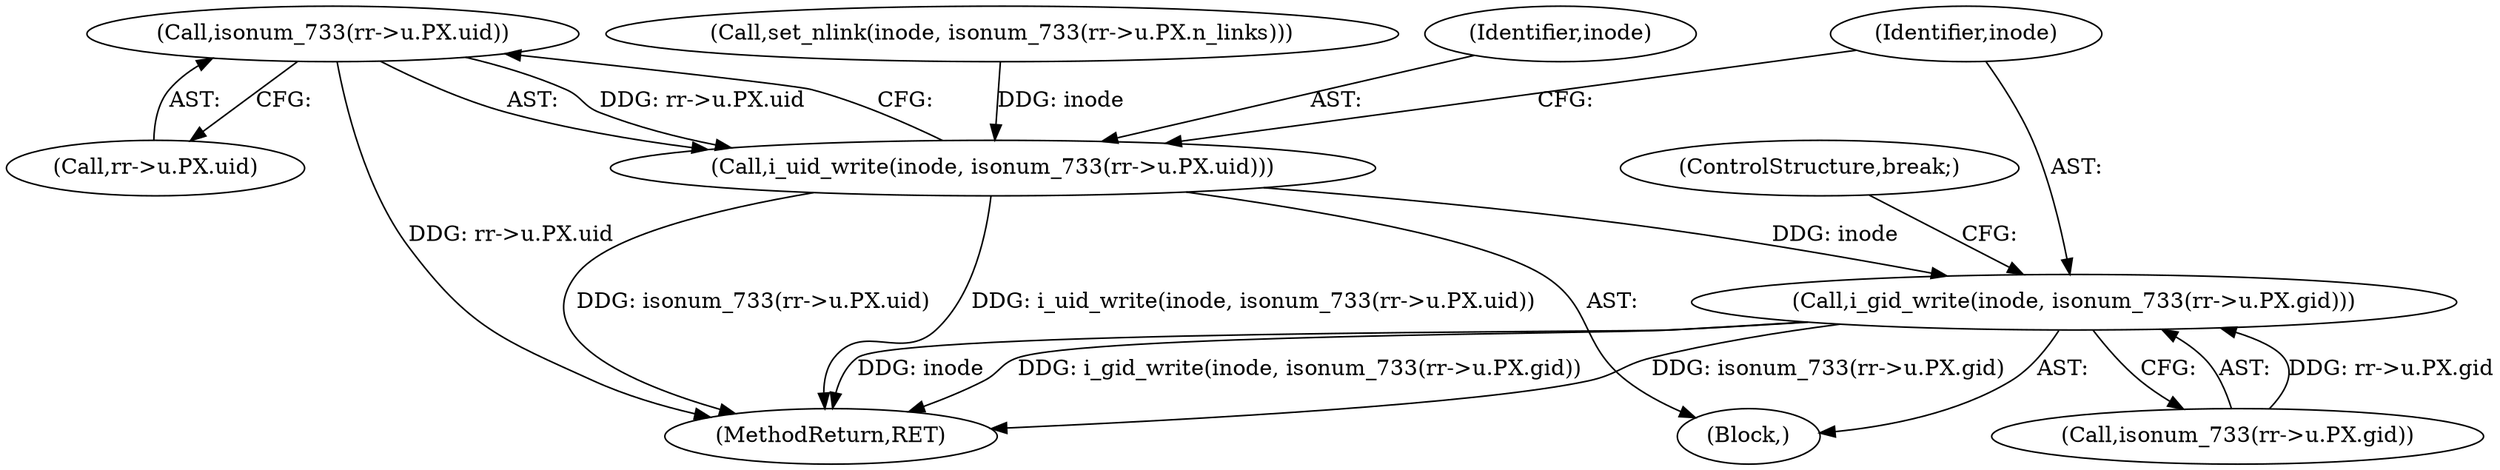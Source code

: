 digraph "0_linux_410dd3cf4c9b36f27ed4542ee18b1af5e68645a4_2@pointer" {
"1000359" [label="(Call,isonum_733(rr->u.PX.uid))"];
"1000357" [label="(Call,i_uid_write(inode, isonum_733(rr->u.PX.uid)))"];
"1000367" [label="(Call,i_gid_write(inode, isonum_733(rr->u.PX.gid)))"];
"1000360" [label="(Call,rr->u.PX.uid)"];
"1000230" [label="(Block,)"];
"1000368" [label="(Identifier,inode)"];
"1000359" [label="(Call,isonum_733(rr->u.PX.uid))"];
"1000358" [label="(Identifier,inode)"];
"1000367" [label="(Call,i_gid_write(inode, isonum_733(rr->u.PX.gid)))"];
"1000347" [label="(Call,set_nlink(inode, isonum_733(rr->u.PX.n_links)))"];
"1000982" [label="(MethodReturn,RET)"];
"1000357" [label="(Call,i_uid_write(inode, isonum_733(rr->u.PX.uid)))"];
"1000369" [label="(Call,isonum_733(rr->u.PX.gid))"];
"1000377" [label="(ControlStructure,break;)"];
"1000359" -> "1000357"  [label="AST: "];
"1000359" -> "1000360"  [label="CFG: "];
"1000360" -> "1000359"  [label="AST: "];
"1000357" -> "1000359"  [label="CFG: "];
"1000359" -> "1000982"  [label="DDG: rr->u.PX.uid"];
"1000359" -> "1000357"  [label="DDG: rr->u.PX.uid"];
"1000357" -> "1000230"  [label="AST: "];
"1000358" -> "1000357"  [label="AST: "];
"1000368" -> "1000357"  [label="CFG: "];
"1000357" -> "1000982"  [label="DDG: i_uid_write(inode, isonum_733(rr->u.PX.uid))"];
"1000357" -> "1000982"  [label="DDG: isonum_733(rr->u.PX.uid)"];
"1000347" -> "1000357"  [label="DDG: inode"];
"1000357" -> "1000367"  [label="DDG: inode"];
"1000367" -> "1000230"  [label="AST: "];
"1000367" -> "1000369"  [label="CFG: "];
"1000368" -> "1000367"  [label="AST: "];
"1000369" -> "1000367"  [label="AST: "];
"1000377" -> "1000367"  [label="CFG: "];
"1000367" -> "1000982"  [label="DDG: isonum_733(rr->u.PX.gid)"];
"1000367" -> "1000982"  [label="DDG: inode"];
"1000367" -> "1000982"  [label="DDG: i_gid_write(inode, isonum_733(rr->u.PX.gid))"];
"1000369" -> "1000367"  [label="DDG: rr->u.PX.gid"];
}
